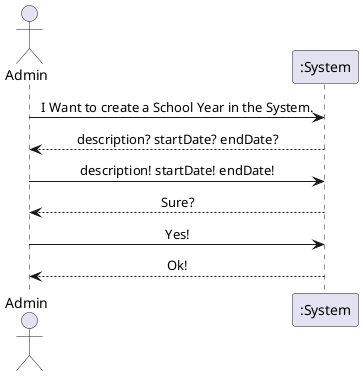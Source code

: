 @startuml

skinparam sequenceMessageAlign center

actor Admin
participant ":System" as Sys

Admin -> Sys  : I Want to create a School Year in the System.
Sys --> Admin  : description? startDate? endDate?
Admin -> Sys  : description! startDate! endDate!
Sys --> Admin  : Sure?
Admin -> Sys  : Yes!
Sys --> Admin  : Ok!

@enduml